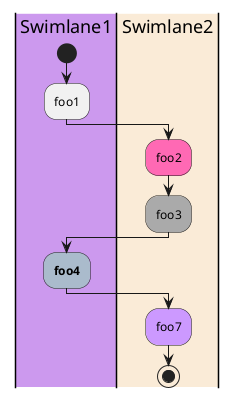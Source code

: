 @startuml
|#CC99EE|Swimlane1|
start
:foo1;
|#AntiqueWhite|Swimlane2|
#HotPink:foo2;
#AAAAAA:foo3;
|Swimlane1|
#AABBCC:**foo4**;
|Swimlane2|
#CC99FF:foo7;
stop
@enduml
